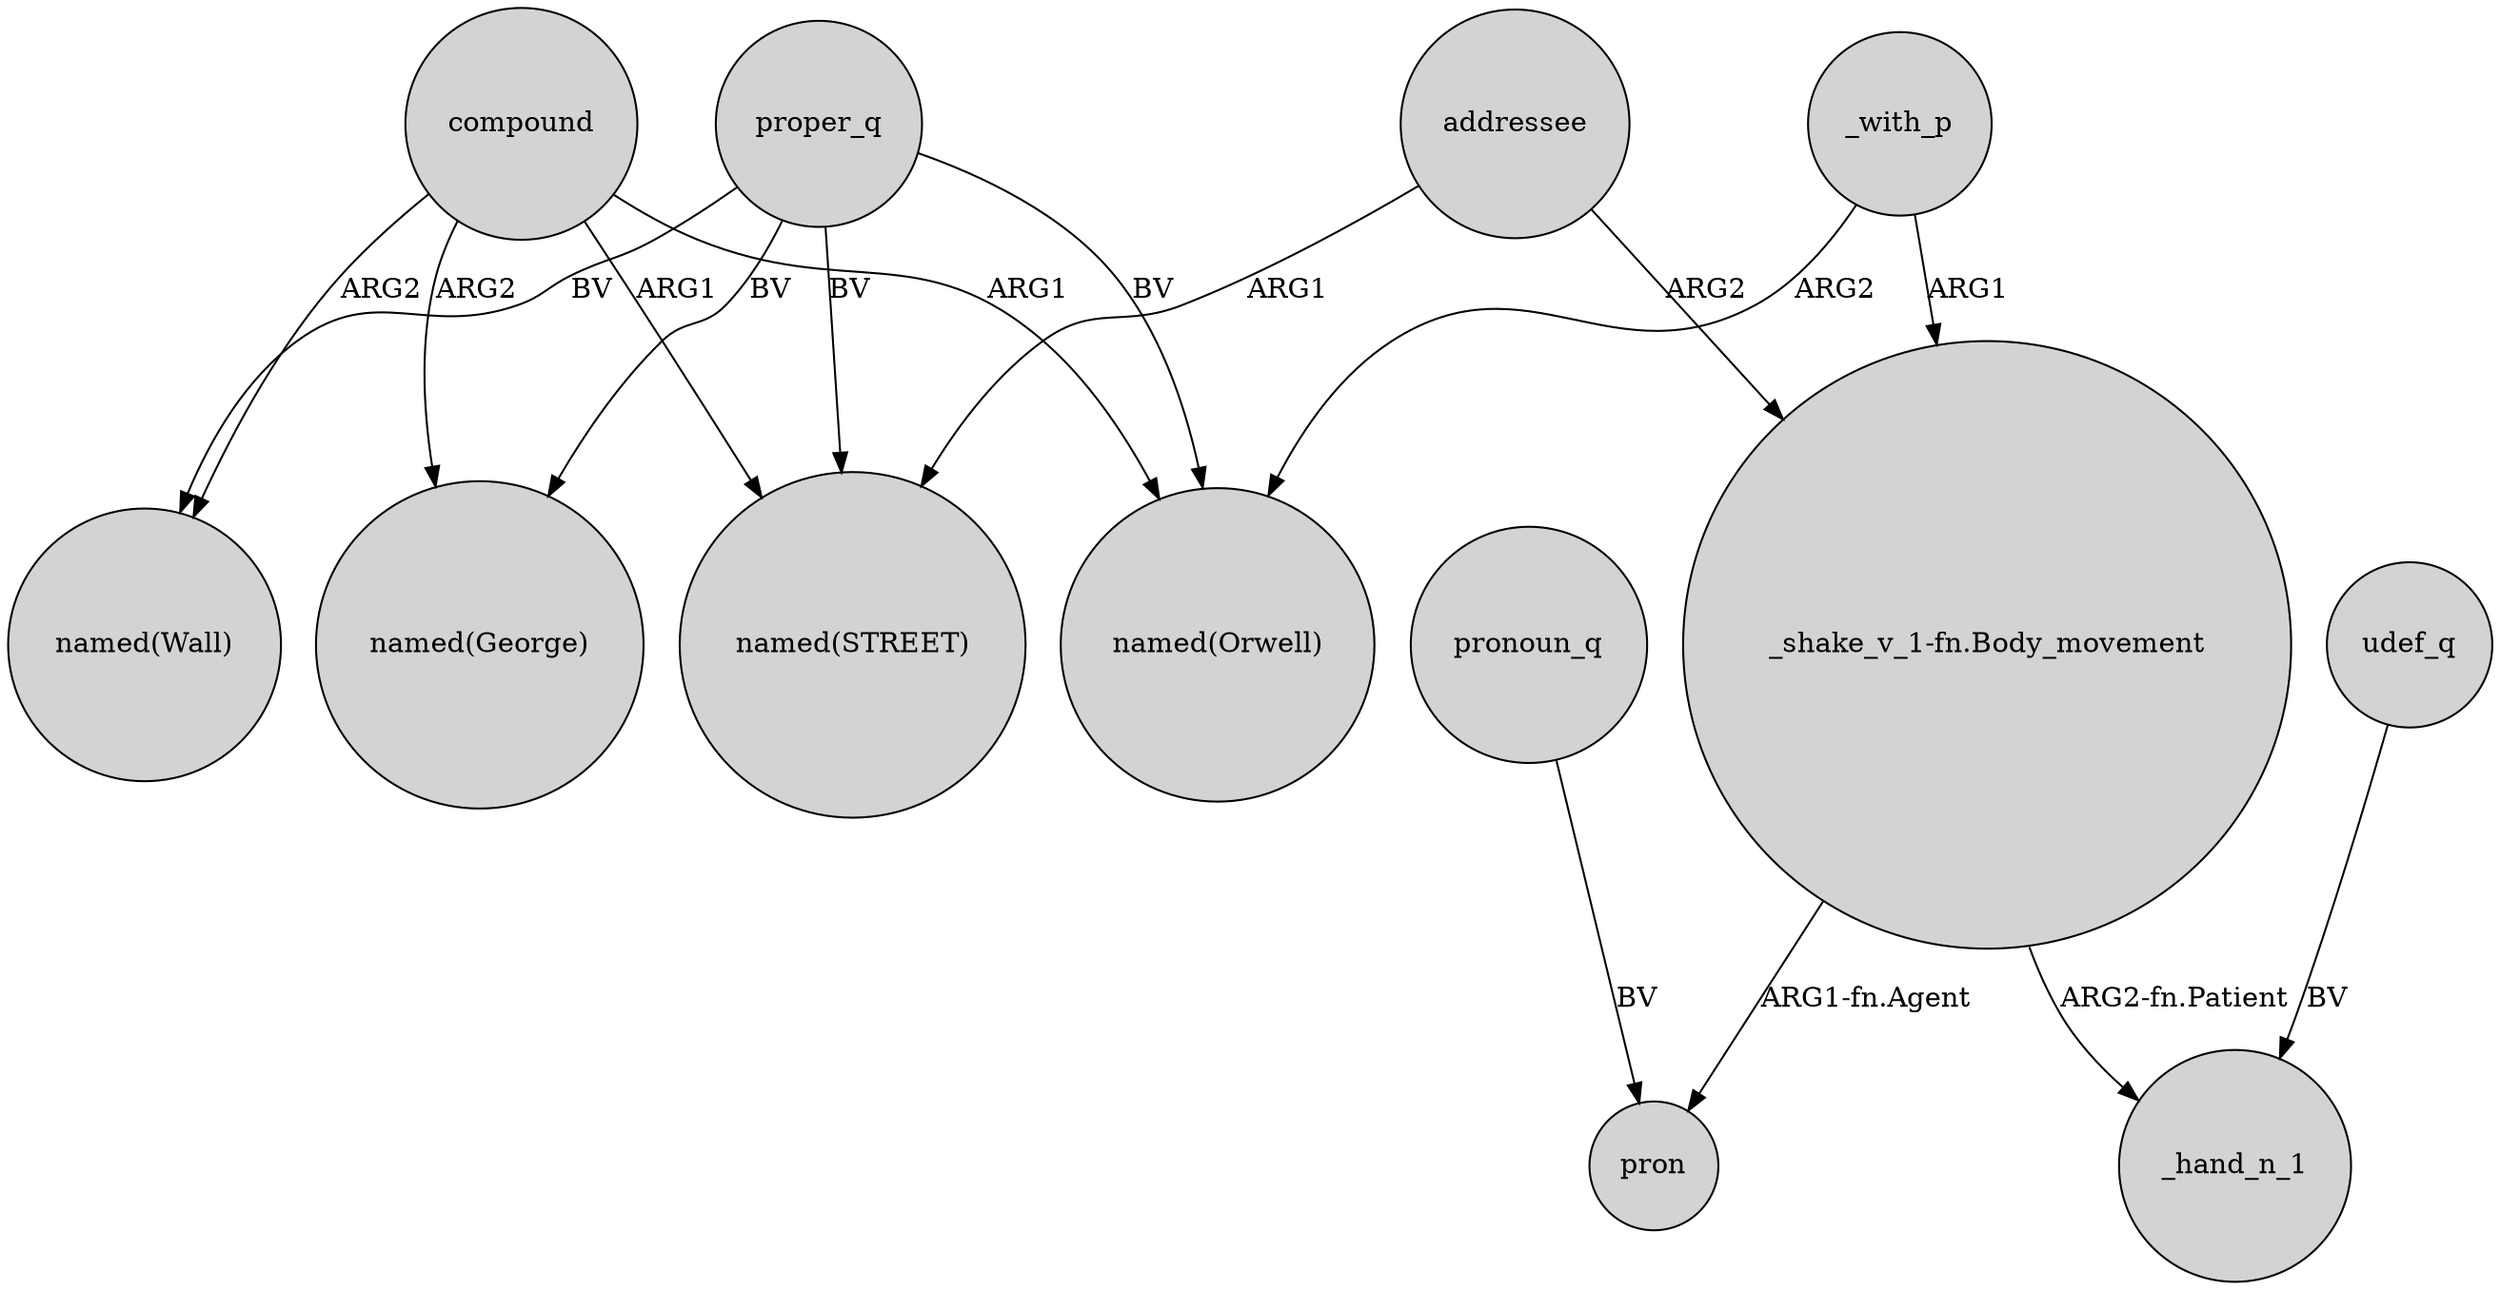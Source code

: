 digraph {
	node [shape=circle style=filled]
	compound -> "named(Wall)" [label=ARG2]
	compound -> "named(STREET)" [label=ARG1]
	addressee -> "_shake_v_1-fn.Body_movement" [label=ARG2]
	"_shake_v_1-fn.Body_movement" -> pron [label="ARG1-fn.Agent"]
	compound -> "named(George)" [label=ARG2]
	addressee -> "named(STREET)" [label=ARG1]
	udef_q -> _hand_n_1 [label=BV]
	_with_p -> "_shake_v_1-fn.Body_movement" [label=ARG1]
	"_shake_v_1-fn.Body_movement" -> _hand_n_1 [label="ARG2-fn.Patient"]
	proper_q -> "named(Wall)" [label=BV]
	_with_p -> "named(Orwell)" [label=ARG2]
	proper_q -> "named(George)" [label=BV]
	compound -> "named(Orwell)" [label=ARG1]
	proper_q -> "named(Orwell)" [label=BV]
	proper_q -> "named(STREET)" [label=BV]
	pronoun_q -> pron [label=BV]
}
